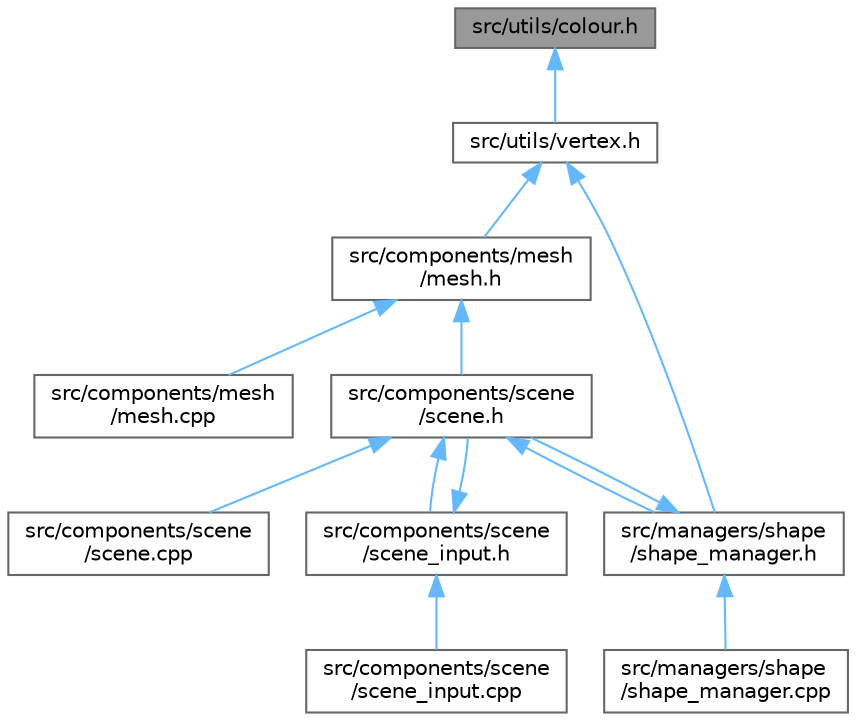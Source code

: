 digraph "src/utils/colour.h"
{
 // LATEX_PDF_SIZE
  bgcolor="transparent";
  edge [fontname=Helvetica,fontsize=10,labelfontname=Helvetica,labelfontsize=10];
  node [fontname=Helvetica,fontsize=10,shape=box,height=0.2,width=0.4];
  Node1 [label="src/utils/colour.h",height=0.2,width=0.4,color="gray40", fillcolor="grey60", style="filled", fontcolor="black",tooltip=" "];
  Node1 -> Node2 [dir="back",color="steelblue1",style="solid"];
  Node2 [label="src/utils/vertex.h",height=0.2,width=0.4,color="grey40", fillcolor="white", style="filled",URL="$vertex_8h.html",tooltip=" "];
  Node2 -> Node3 [dir="back",color="steelblue1",style="solid"];
  Node3 [label="src/components/mesh\l/mesh.h",height=0.2,width=0.4,color="grey40", fillcolor="white", style="filled",URL="$mesh_8h.html",tooltip=" "];
  Node3 -> Node4 [dir="back",color="steelblue1",style="solid"];
  Node4 [label="src/components/mesh\l/mesh.cpp",height=0.2,width=0.4,color="grey40", fillcolor="white", style="filled",URL="$mesh_8cpp.html",tooltip=" "];
  Node3 -> Node5 [dir="back",color="steelblue1",style="solid"];
  Node5 [label="src/components/scene\l/scene.h",height=0.2,width=0.4,color="grey40", fillcolor="white", style="filled",URL="$scene_8h.html",tooltip=" "];
  Node5 -> Node6 [dir="back",color="steelblue1",style="solid"];
  Node6 [label="src/components/scene\l/scene.cpp",height=0.2,width=0.4,color="grey40", fillcolor="white", style="filled",URL="$scene_8cpp.html",tooltip=" "];
  Node5 -> Node7 [dir="back",color="steelblue1",style="solid"];
  Node7 [label="src/components/scene\l/scene_input.h",height=0.2,width=0.4,color="grey40", fillcolor="white", style="filled",URL="$scene__input_8h.html",tooltip=" "];
  Node7 -> Node5 [dir="back",color="steelblue1",style="solid"];
  Node7 -> Node8 [dir="back",color="steelblue1",style="solid"];
  Node8 [label="src/components/scene\l/scene_input.cpp",height=0.2,width=0.4,color="grey40", fillcolor="white", style="filled",URL="$scene__input_8cpp.html",tooltip=" "];
  Node5 -> Node9 [dir="back",color="steelblue1",style="solid"];
  Node9 [label="src/managers/shape\l/shape_manager.h",height=0.2,width=0.4,color="grey40", fillcolor="white", style="filled",URL="$shape__manager_8h.html",tooltip=" "];
  Node9 -> Node5 [dir="back",color="steelblue1",style="solid"];
  Node9 -> Node10 [dir="back",color="steelblue1",style="solid"];
  Node10 [label="src/managers/shape\l/shape_manager.cpp",height=0.2,width=0.4,color="grey40", fillcolor="white", style="filled",URL="$shape__manager_8cpp.html",tooltip=" "];
  Node2 -> Node9 [dir="back",color="steelblue1",style="solid"];
}
